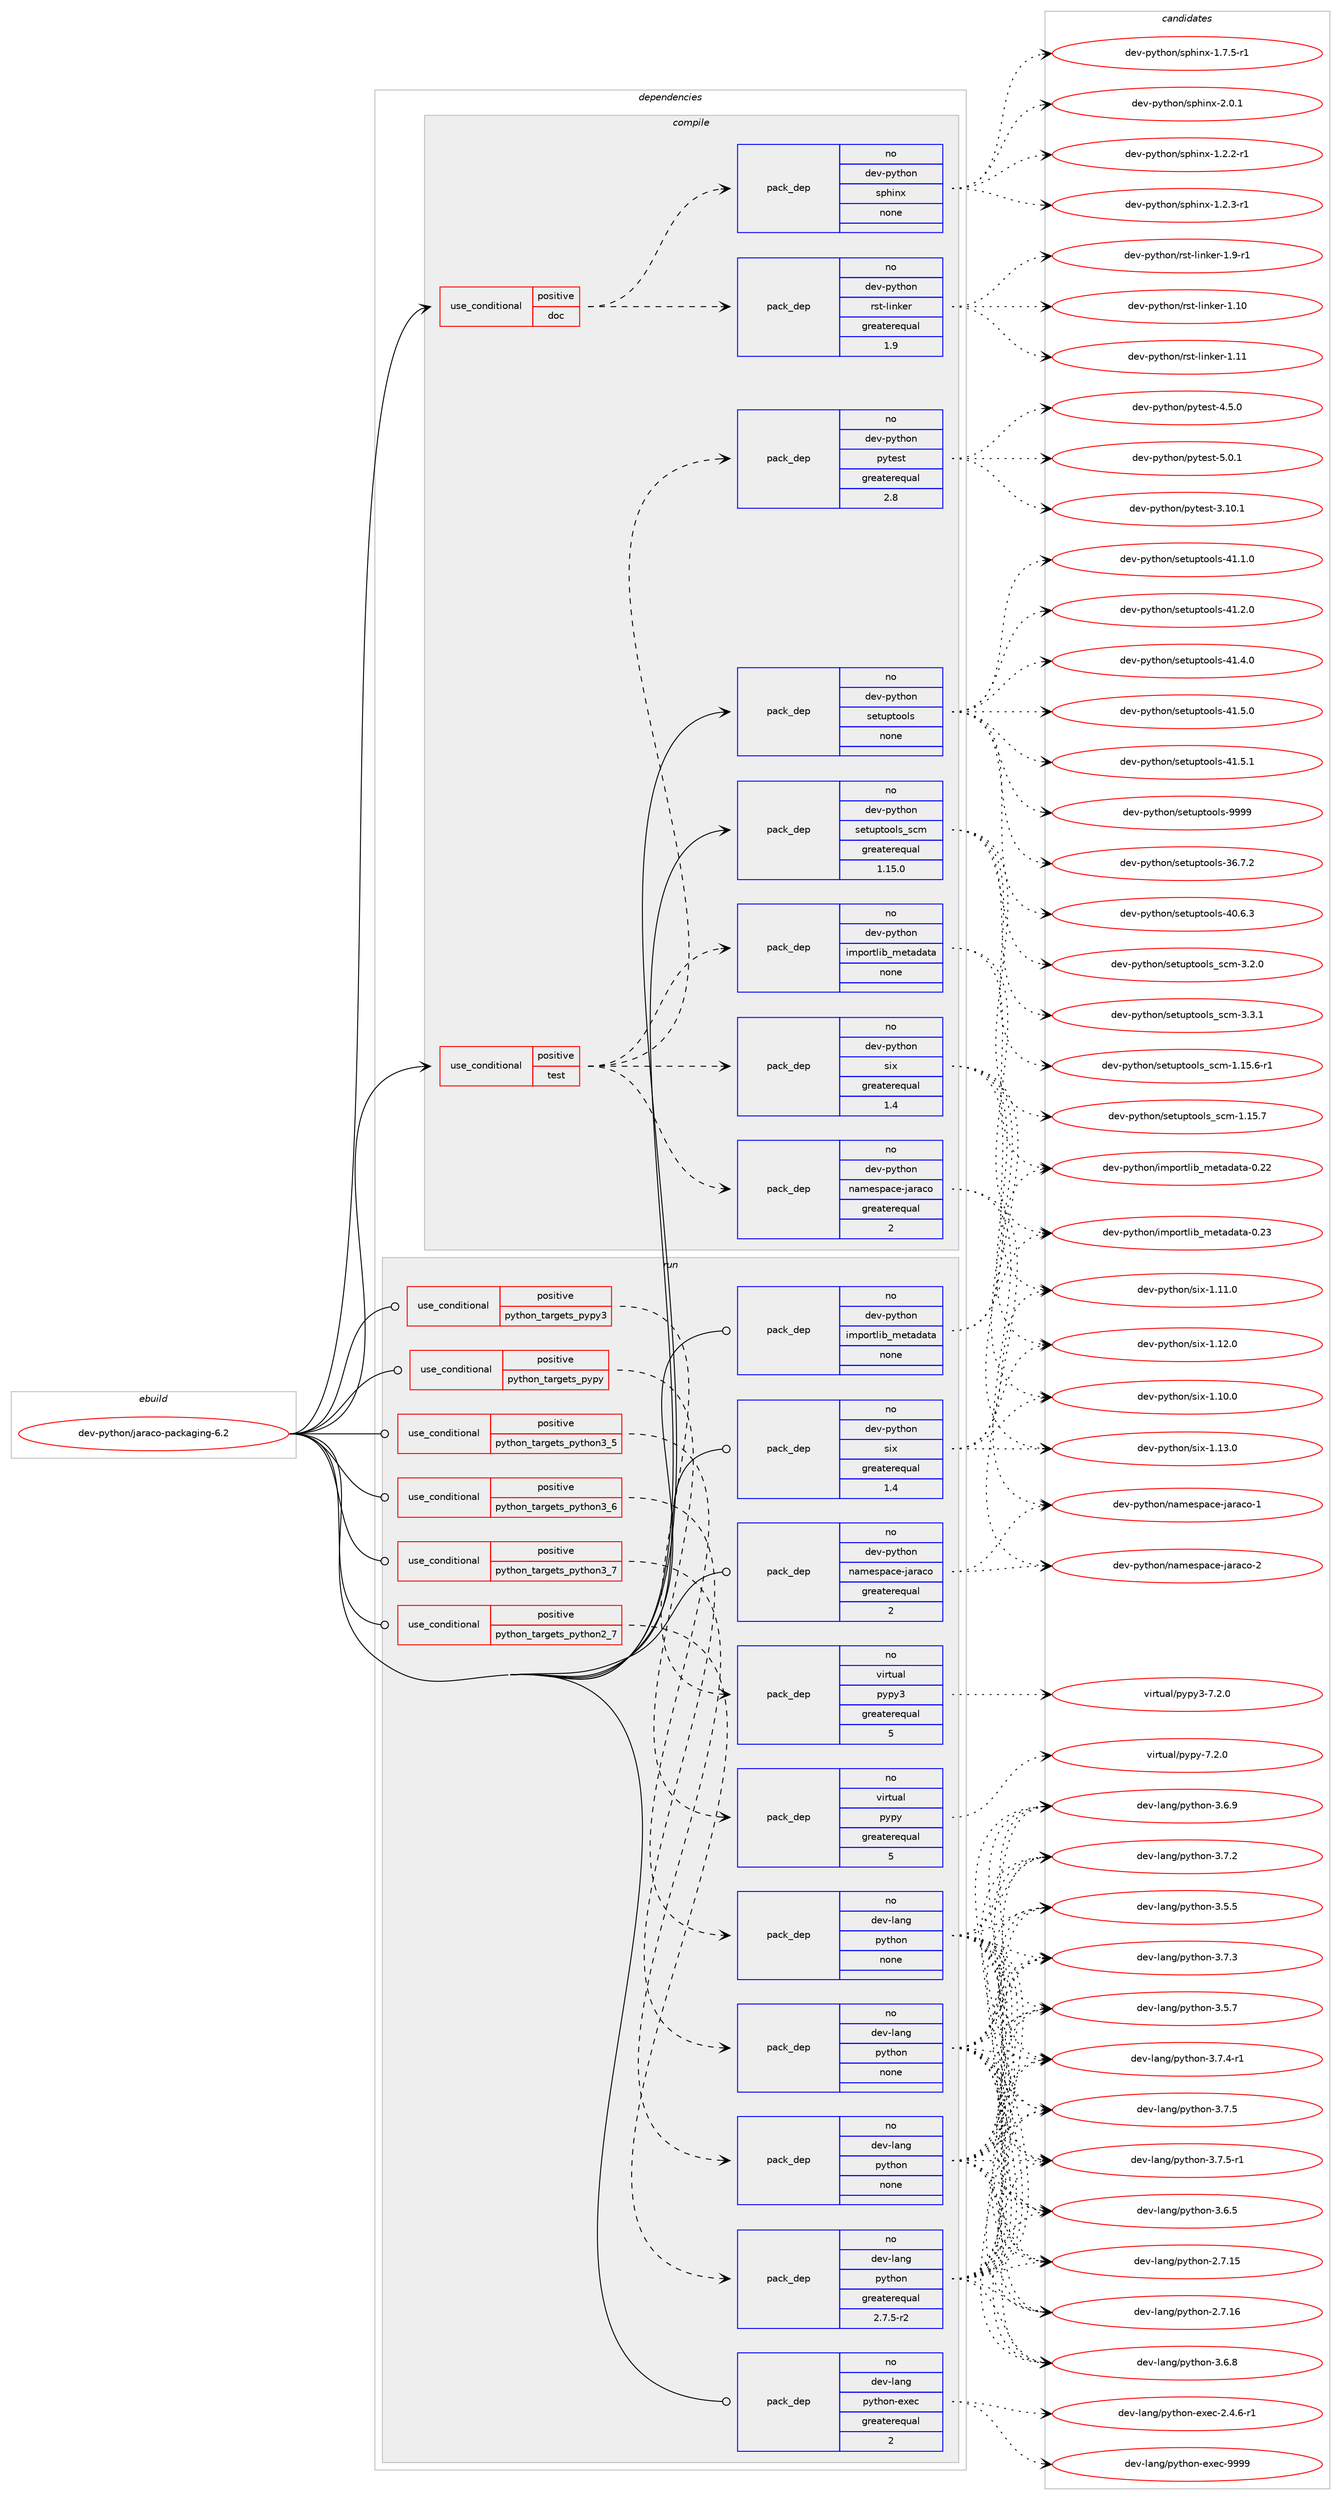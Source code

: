 digraph prolog {

# *************
# Graph options
# *************

newrank=true;
concentrate=true;
compound=true;
graph [rankdir=LR,fontname=Helvetica,fontsize=10,ranksep=1.5];#, ranksep=2.5, nodesep=0.2];
edge  [arrowhead=vee];
node  [fontname=Helvetica,fontsize=10];

# **********
# The ebuild
# **********

subgraph cluster_leftcol {
color=gray;
rank=same;
label=<<i>ebuild</i>>;
id [label="dev-python/jaraco-packaging-6.2", color=red, width=4, href="../dev-python/jaraco-packaging-6.2.svg"];
}

# ****************
# The dependencies
# ****************

subgraph cluster_midcol {
color=gray;
label=<<i>dependencies</i>>;
subgraph cluster_compile {
fillcolor="#eeeeee";
style=filled;
label=<<i>compile</i>>;
subgraph cond141277 {
dependency610777 [label=<<TABLE BORDER="0" CELLBORDER="1" CELLSPACING="0" CELLPADDING="4"><TR><TD ROWSPAN="3" CELLPADDING="10">use_conditional</TD></TR><TR><TD>positive</TD></TR><TR><TD>doc</TD></TR></TABLE>>, shape=none, color=red];
subgraph pack457701 {
dependency610778 [label=<<TABLE BORDER="0" CELLBORDER="1" CELLSPACING="0" CELLPADDING="4" WIDTH="220"><TR><TD ROWSPAN="6" CELLPADDING="30">pack_dep</TD></TR><TR><TD WIDTH="110">no</TD></TR><TR><TD>dev-python</TD></TR><TR><TD>rst-linker</TD></TR><TR><TD>greaterequal</TD></TR><TR><TD>1.9</TD></TR></TABLE>>, shape=none, color=blue];
}
dependency610777:e -> dependency610778:w [weight=20,style="dashed",arrowhead="vee"];
subgraph pack457702 {
dependency610779 [label=<<TABLE BORDER="0" CELLBORDER="1" CELLSPACING="0" CELLPADDING="4" WIDTH="220"><TR><TD ROWSPAN="6" CELLPADDING="30">pack_dep</TD></TR><TR><TD WIDTH="110">no</TD></TR><TR><TD>dev-python</TD></TR><TR><TD>sphinx</TD></TR><TR><TD>none</TD></TR><TR><TD></TD></TR></TABLE>>, shape=none, color=blue];
}
dependency610777:e -> dependency610779:w [weight=20,style="dashed",arrowhead="vee"];
}
id:e -> dependency610777:w [weight=20,style="solid",arrowhead="vee"];
subgraph cond141278 {
dependency610780 [label=<<TABLE BORDER="0" CELLBORDER="1" CELLSPACING="0" CELLPADDING="4"><TR><TD ROWSPAN="3" CELLPADDING="10">use_conditional</TD></TR><TR><TD>positive</TD></TR><TR><TD>test</TD></TR></TABLE>>, shape=none, color=red];
subgraph pack457703 {
dependency610781 [label=<<TABLE BORDER="0" CELLBORDER="1" CELLSPACING="0" CELLPADDING="4" WIDTH="220"><TR><TD ROWSPAN="6" CELLPADDING="30">pack_dep</TD></TR><TR><TD WIDTH="110">no</TD></TR><TR><TD>dev-python</TD></TR><TR><TD>importlib_metadata</TD></TR><TR><TD>none</TD></TR><TR><TD></TD></TR></TABLE>>, shape=none, color=blue];
}
dependency610780:e -> dependency610781:w [weight=20,style="dashed",arrowhead="vee"];
subgraph pack457704 {
dependency610782 [label=<<TABLE BORDER="0" CELLBORDER="1" CELLSPACING="0" CELLPADDING="4" WIDTH="220"><TR><TD ROWSPAN="6" CELLPADDING="30">pack_dep</TD></TR><TR><TD WIDTH="110">no</TD></TR><TR><TD>dev-python</TD></TR><TR><TD>namespace-jaraco</TD></TR><TR><TD>greaterequal</TD></TR><TR><TD>2</TD></TR></TABLE>>, shape=none, color=blue];
}
dependency610780:e -> dependency610782:w [weight=20,style="dashed",arrowhead="vee"];
subgraph pack457705 {
dependency610783 [label=<<TABLE BORDER="0" CELLBORDER="1" CELLSPACING="0" CELLPADDING="4" WIDTH="220"><TR><TD ROWSPAN="6" CELLPADDING="30">pack_dep</TD></TR><TR><TD WIDTH="110">no</TD></TR><TR><TD>dev-python</TD></TR><TR><TD>six</TD></TR><TR><TD>greaterequal</TD></TR><TR><TD>1.4</TD></TR></TABLE>>, shape=none, color=blue];
}
dependency610780:e -> dependency610783:w [weight=20,style="dashed",arrowhead="vee"];
subgraph pack457706 {
dependency610784 [label=<<TABLE BORDER="0" CELLBORDER="1" CELLSPACING="0" CELLPADDING="4" WIDTH="220"><TR><TD ROWSPAN="6" CELLPADDING="30">pack_dep</TD></TR><TR><TD WIDTH="110">no</TD></TR><TR><TD>dev-python</TD></TR><TR><TD>pytest</TD></TR><TR><TD>greaterequal</TD></TR><TR><TD>2.8</TD></TR></TABLE>>, shape=none, color=blue];
}
dependency610780:e -> dependency610784:w [weight=20,style="dashed",arrowhead="vee"];
}
id:e -> dependency610780:w [weight=20,style="solid",arrowhead="vee"];
subgraph pack457707 {
dependency610785 [label=<<TABLE BORDER="0" CELLBORDER="1" CELLSPACING="0" CELLPADDING="4" WIDTH="220"><TR><TD ROWSPAN="6" CELLPADDING="30">pack_dep</TD></TR><TR><TD WIDTH="110">no</TD></TR><TR><TD>dev-python</TD></TR><TR><TD>setuptools</TD></TR><TR><TD>none</TD></TR><TR><TD></TD></TR></TABLE>>, shape=none, color=blue];
}
id:e -> dependency610785:w [weight=20,style="solid",arrowhead="vee"];
subgraph pack457708 {
dependency610786 [label=<<TABLE BORDER="0" CELLBORDER="1" CELLSPACING="0" CELLPADDING="4" WIDTH="220"><TR><TD ROWSPAN="6" CELLPADDING="30">pack_dep</TD></TR><TR><TD WIDTH="110">no</TD></TR><TR><TD>dev-python</TD></TR><TR><TD>setuptools_scm</TD></TR><TR><TD>greaterequal</TD></TR><TR><TD>1.15.0</TD></TR></TABLE>>, shape=none, color=blue];
}
id:e -> dependency610786:w [weight=20,style="solid",arrowhead="vee"];
}
subgraph cluster_compileandrun {
fillcolor="#eeeeee";
style=filled;
label=<<i>compile and run</i>>;
}
subgraph cluster_run {
fillcolor="#eeeeee";
style=filled;
label=<<i>run</i>>;
subgraph cond141279 {
dependency610787 [label=<<TABLE BORDER="0" CELLBORDER="1" CELLSPACING="0" CELLPADDING="4"><TR><TD ROWSPAN="3" CELLPADDING="10">use_conditional</TD></TR><TR><TD>positive</TD></TR><TR><TD>python_targets_pypy</TD></TR></TABLE>>, shape=none, color=red];
subgraph pack457709 {
dependency610788 [label=<<TABLE BORDER="0" CELLBORDER="1" CELLSPACING="0" CELLPADDING="4" WIDTH="220"><TR><TD ROWSPAN="6" CELLPADDING="30">pack_dep</TD></TR><TR><TD WIDTH="110">no</TD></TR><TR><TD>virtual</TD></TR><TR><TD>pypy</TD></TR><TR><TD>greaterequal</TD></TR><TR><TD>5</TD></TR></TABLE>>, shape=none, color=blue];
}
dependency610787:e -> dependency610788:w [weight=20,style="dashed",arrowhead="vee"];
}
id:e -> dependency610787:w [weight=20,style="solid",arrowhead="odot"];
subgraph cond141280 {
dependency610789 [label=<<TABLE BORDER="0" CELLBORDER="1" CELLSPACING="0" CELLPADDING="4"><TR><TD ROWSPAN="3" CELLPADDING="10">use_conditional</TD></TR><TR><TD>positive</TD></TR><TR><TD>python_targets_pypy3</TD></TR></TABLE>>, shape=none, color=red];
subgraph pack457710 {
dependency610790 [label=<<TABLE BORDER="0" CELLBORDER="1" CELLSPACING="0" CELLPADDING="4" WIDTH="220"><TR><TD ROWSPAN="6" CELLPADDING="30">pack_dep</TD></TR><TR><TD WIDTH="110">no</TD></TR><TR><TD>virtual</TD></TR><TR><TD>pypy3</TD></TR><TR><TD>greaterequal</TD></TR><TR><TD>5</TD></TR></TABLE>>, shape=none, color=blue];
}
dependency610789:e -> dependency610790:w [weight=20,style="dashed",arrowhead="vee"];
}
id:e -> dependency610789:w [weight=20,style="solid",arrowhead="odot"];
subgraph cond141281 {
dependency610791 [label=<<TABLE BORDER="0" CELLBORDER="1" CELLSPACING="0" CELLPADDING="4"><TR><TD ROWSPAN="3" CELLPADDING="10">use_conditional</TD></TR><TR><TD>positive</TD></TR><TR><TD>python_targets_python2_7</TD></TR></TABLE>>, shape=none, color=red];
subgraph pack457711 {
dependency610792 [label=<<TABLE BORDER="0" CELLBORDER="1" CELLSPACING="0" CELLPADDING="4" WIDTH="220"><TR><TD ROWSPAN="6" CELLPADDING="30">pack_dep</TD></TR><TR><TD WIDTH="110">no</TD></TR><TR><TD>dev-lang</TD></TR><TR><TD>python</TD></TR><TR><TD>greaterequal</TD></TR><TR><TD>2.7.5-r2</TD></TR></TABLE>>, shape=none, color=blue];
}
dependency610791:e -> dependency610792:w [weight=20,style="dashed",arrowhead="vee"];
}
id:e -> dependency610791:w [weight=20,style="solid",arrowhead="odot"];
subgraph cond141282 {
dependency610793 [label=<<TABLE BORDER="0" CELLBORDER="1" CELLSPACING="0" CELLPADDING="4"><TR><TD ROWSPAN="3" CELLPADDING="10">use_conditional</TD></TR><TR><TD>positive</TD></TR><TR><TD>python_targets_python3_5</TD></TR></TABLE>>, shape=none, color=red];
subgraph pack457712 {
dependency610794 [label=<<TABLE BORDER="0" CELLBORDER="1" CELLSPACING="0" CELLPADDING="4" WIDTH="220"><TR><TD ROWSPAN="6" CELLPADDING="30">pack_dep</TD></TR><TR><TD WIDTH="110">no</TD></TR><TR><TD>dev-lang</TD></TR><TR><TD>python</TD></TR><TR><TD>none</TD></TR><TR><TD></TD></TR></TABLE>>, shape=none, color=blue];
}
dependency610793:e -> dependency610794:w [weight=20,style="dashed",arrowhead="vee"];
}
id:e -> dependency610793:w [weight=20,style="solid",arrowhead="odot"];
subgraph cond141283 {
dependency610795 [label=<<TABLE BORDER="0" CELLBORDER="1" CELLSPACING="0" CELLPADDING="4"><TR><TD ROWSPAN="3" CELLPADDING="10">use_conditional</TD></TR><TR><TD>positive</TD></TR><TR><TD>python_targets_python3_6</TD></TR></TABLE>>, shape=none, color=red];
subgraph pack457713 {
dependency610796 [label=<<TABLE BORDER="0" CELLBORDER="1" CELLSPACING="0" CELLPADDING="4" WIDTH="220"><TR><TD ROWSPAN="6" CELLPADDING="30">pack_dep</TD></TR><TR><TD WIDTH="110">no</TD></TR><TR><TD>dev-lang</TD></TR><TR><TD>python</TD></TR><TR><TD>none</TD></TR><TR><TD></TD></TR></TABLE>>, shape=none, color=blue];
}
dependency610795:e -> dependency610796:w [weight=20,style="dashed",arrowhead="vee"];
}
id:e -> dependency610795:w [weight=20,style="solid",arrowhead="odot"];
subgraph cond141284 {
dependency610797 [label=<<TABLE BORDER="0" CELLBORDER="1" CELLSPACING="0" CELLPADDING="4"><TR><TD ROWSPAN="3" CELLPADDING="10">use_conditional</TD></TR><TR><TD>positive</TD></TR><TR><TD>python_targets_python3_7</TD></TR></TABLE>>, shape=none, color=red];
subgraph pack457714 {
dependency610798 [label=<<TABLE BORDER="0" CELLBORDER="1" CELLSPACING="0" CELLPADDING="4" WIDTH="220"><TR><TD ROWSPAN="6" CELLPADDING="30">pack_dep</TD></TR><TR><TD WIDTH="110">no</TD></TR><TR><TD>dev-lang</TD></TR><TR><TD>python</TD></TR><TR><TD>none</TD></TR><TR><TD></TD></TR></TABLE>>, shape=none, color=blue];
}
dependency610797:e -> dependency610798:w [weight=20,style="dashed",arrowhead="vee"];
}
id:e -> dependency610797:w [weight=20,style="solid",arrowhead="odot"];
subgraph pack457715 {
dependency610799 [label=<<TABLE BORDER="0" CELLBORDER="1" CELLSPACING="0" CELLPADDING="4" WIDTH="220"><TR><TD ROWSPAN="6" CELLPADDING="30">pack_dep</TD></TR><TR><TD WIDTH="110">no</TD></TR><TR><TD>dev-lang</TD></TR><TR><TD>python-exec</TD></TR><TR><TD>greaterequal</TD></TR><TR><TD>2</TD></TR></TABLE>>, shape=none, color=blue];
}
id:e -> dependency610799:w [weight=20,style="solid",arrowhead="odot"];
subgraph pack457716 {
dependency610800 [label=<<TABLE BORDER="0" CELLBORDER="1" CELLSPACING="0" CELLPADDING="4" WIDTH="220"><TR><TD ROWSPAN="6" CELLPADDING="30">pack_dep</TD></TR><TR><TD WIDTH="110">no</TD></TR><TR><TD>dev-python</TD></TR><TR><TD>importlib_metadata</TD></TR><TR><TD>none</TD></TR><TR><TD></TD></TR></TABLE>>, shape=none, color=blue];
}
id:e -> dependency610800:w [weight=20,style="solid",arrowhead="odot"];
subgraph pack457717 {
dependency610801 [label=<<TABLE BORDER="0" CELLBORDER="1" CELLSPACING="0" CELLPADDING="4" WIDTH="220"><TR><TD ROWSPAN="6" CELLPADDING="30">pack_dep</TD></TR><TR><TD WIDTH="110">no</TD></TR><TR><TD>dev-python</TD></TR><TR><TD>namespace-jaraco</TD></TR><TR><TD>greaterequal</TD></TR><TR><TD>2</TD></TR></TABLE>>, shape=none, color=blue];
}
id:e -> dependency610801:w [weight=20,style="solid",arrowhead="odot"];
subgraph pack457718 {
dependency610802 [label=<<TABLE BORDER="0" CELLBORDER="1" CELLSPACING="0" CELLPADDING="4" WIDTH="220"><TR><TD ROWSPAN="6" CELLPADDING="30">pack_dep</TD></TR><TR><TD WIDTH="110">no</TD></TR><TR><TD>dev-python</TD></TR><TR><TD>six</TD></TR><TR><TD>greaterequal</TD></TR><TR><TD>1.4</TD></TR></TABLE>>, shape=none, color=blue];
}
id:e -> dependency610802:w [weight=20,style="solid",arrowhead="odot"];
}
}

# **************
# The candidates
# **************

subgraph cluster_choices {
rank=same;
color=gray;
label=<<i>candidates</i>>;

subgraph choice457701 {
color=black;
nodesep=1;
choice1001011184511212111610411111047114115116451081051101071011144549464948 [label="dev-python/rst-linker-1.10", color=red, width=4,href="../dev-python/rst-linker-1.10.svg"];
choice1001011184511212111610411111047114115116451081051101071011144549464949 [label="dev-python/rst-linker-1.11", color=red, width=4,href="../dev-python/rst-linker-1.11.svg"];
choice100101118451121211161041111104711411511645108105110107101114454946574511449 [label="dev-python/rst-linker-1.9-r1", color=red, width=4,href="../dev-python/rst-linker-1.9-r1.svg"];
dependency610778:e -> choice1001011184511212111610411111047114115116451081051101071011144549464948:w [style=dotted,weight="100"];
dependency610778:e -> choice1001011184511212111610411111047114115116451081051101071011144549464949:w [style=dotted,weight="100"];
dependency610778:e -> choice100101118451121211161041111104711411511645108105110107101114454946574511449:w [style=dotted,weight="100"];
}
subgraph choice457702 {
color=black;
nodesep=1;
choice10010111845112121116104111110471151121041051101204549465046504511449 [label="dev-python/sphinx-1.2.2-r1", color=red, width=4,href="../dev-python/sphinx-1.2.2-r1.svg"];
choice10010111845112121116104111110471151121041051101204549465046514511449 [label="dev-python/sphinx-1.2.3-r1", color=red, width=4,href="../dev-python/sphinx-1.2.3-r1.svg"];
choice10010111845112121116104111110471151121041051101204549465546534511449 [label="dev-python/sphinx-1.7.5-r1", color=red, width=4,href="../dev-python/sphinx-1.7.5-r1.svg"];
choice1001011184511212111610411111047115112104105110120455046484649 [label="dev-python/sphinx-2.0.1", color=red, width=4,href="../dev-python/sphinx-2.0.1.svg"];
dependency610779:e -> choice10010111845112121116104111110471151121041051101204549465046504511449:w [style=dotted,weight="100"];
dependency610779:e -> choice10010111845112121116104111110471151121041051101204549465046514511449:w [style=dotted,weight="100"];
dependency610779:e -> choice10010111845112121116104111110471151121041051101204549465546534511449:w [style=dotted,weight="100"];
dependency610779:e -> choice1001011184511212111610411111047115112104105110120455046484649:w [style=dotted,weight="100"];
}
subgraph choice457703 {
color=black;
nodesep=1;
choice100101118451121211161041111104710510911211111411610810598951091011169710097116974548465050 [label="dev-python/importlib_metadata-0.22", color=red, width=4,href="../dev-python/importlib_metadata-0.22.svg"];
choice100101118451121211161041111104710510911211111411610810598951091011169710097116974548465051 [label="dev-python/importlib_metadata-0.23", color=red, width=4,href="../dev-python/importlib_metadata-0.23.svg"];
dependency610781:e -> choice100101118451121211161041111104710510911211111411610810598951091011169710097116974548465050:w [style=dotted,weight="100"];
dependency610781:e -> choice100101118451121211161041111104710510911211111411610810598951091011169710097116974548465051:w [style=dotted,weight="100"];
}
subgraph choice457704 {
color=black;
nodesep=1;
choice1001011184511212111610411111047110971091011151129799101451069711497991114549 [label="dev-python/namespace-jaraco-1", color=red, width=4,href="../dev-python/namespace-jaraco-1.svg"];
choice1001011184511212111610411111047110971091011151129799101451069711497991114550 [label="dev-python/namespace-jaraco-2", color=red, width=4,href="../dev-python/namespace-jaraco-2.svg"];
dependency610782:e -> choice1001011184511212111610411111047110971091011151129799101451069711497991114549:w [style=dotted,weight="100"];
dependency610782:e -> choice1001011184511212111610411111047110971091011151129799101451069711497991114550:w [style=dotted,weight="100"];
}
subgraph choice457705 {
color=black;
nodesep=1;
choice100101118451121211161041111104711510512045494649484648 [label="dev-python/six-1.10.0", color=red, width=4,href="../dev-python/six-1.10.0.svg"];
choice100101118451121211161041111104711510512045494649494648 [label="dev-python/six-1.11.0", color=red, width=4,href="../dev-python/six-1.11.0.svg"];
choice100101118451121211161041111104711510512045494649504648 [label="dev-python/six-1.12.0", color=red, width=4,href="../dev-python/six-1.12.0.svg"];
choice100101118451121211161041111104711510512045494649514648 [label="dev-python/six-1.13.0", color=red, width=4,href="../dev-python/six-1.13.0.svg"];
dependency610783:e -> choice100101118451121211161041111104711510512045494649484648:w [style=dotted,weight="100"];
dependency610783:e -> choice100101118451121211161041111104711510512045494649494648:w [style=dotted,weight="100"];
dependency610783:e -> choice100101118451121211161041111104711510512045494649504648:w [style=dotted,weight="100"];
dependency610783:e -> choice100101118451121211161041111104711510512045494649514648:w [style=dotted,weight="100"];
}
subgraph choice457706 {
color=black;
nodesep=1;
choice100101118451121211161041111104711212111610111511645514649484649 [label="dev-python/pytest-3.10.1", color=red, width=4,href="../dev-python/pytest-3.10.1.svg"];
choice1001011184511212111610411111047112121116101115116455246534648 [label="dev-python/pytest-4.5.0", color=red, width=4,href="../dev-python/pytest-4.5.0.svg"];
choice1001011184511212111610411111047112121116101115116455346484649 [label="dev-python/pytest-5.0.1", color=red, width=4,href="../dev-python/pytest-5.0.1.svg"];
dependency610784:e -> choice100101118451121211161041111104711212111610111511645514649484649:w [style=dotted,weight="100"];
dependency610784:e -> choice1001011184511212111610411111047112121116101115116455246534648:w [style=dotted,weight="100"];
dependency610784:e -> choice1001011184511212111610411111047112121116101115116455346484649:w [style=dotted,weight="100"];
}
subgraph choice457707 {
color=black;
nodesep=1;
choice100101118451121211161041111104711510111611711211611111110811545515446554650 [label="dev-python/setuptools-36.7.2", color=red, width=4,href="../dev-python/setuptools-36.7.2.svg"];
choice100101118451121211161041111104711510111611711211611111110811545524846544651 [label="dev-python/setuptools-40.6.3", color=red, width=4,href="../dev-python/setuptools-40.6.3.svg"];
choice100101118451121211161041111104711510111611711211611111110811545524946494648 [label="dev-python/setuptools-41.1.0", color=red, width=4,href="../dev-python/setuptools-41.1.0.svg"];
choice100101118451121211161041111104711510111611711211611111110811545524946504648 [label="dev-python/setuptools-41.2.0", color=red, width=4,href="../dev-python/setuptools-41.2.0.svg"];
choice100101118451121211161041111104711510111611711211611111110811545524946524648 [label="dev-python/setuptools-41.4.0", color=red, width=4,href="../dev-python/setuptools-41.4.0.svg"];
choice100101118451121211161041111104711510111611711211611111110811545524946534648 [label="dev-python/setuptools-41.5.0", color=red, width=4,href="../dev-python/setuptools-41.5.0.svg"];
choice100101118451121211161041111104711510111611711211611111110811545524946534649 [label="dev-python/setuptools-41.5.1", color=red, width=4,href="../dev-python/setuptools-41.5.1.svg"];
choice10010111845112121116104111110471151011161171121161111111081154557575757 [label="dev-python/setuptools-9999", color=red, width=4,href="../dev-python/setuptools-9999.svg"];
dependency610785:e -> choice100101118451121211161041111104711510111611711211611111110811545515446554650:w [style=dotted,weight="100"];
dependency610785:e -> choice100101118451121211161041111104711510111611711211611111110811545524846544651:w [style=dotted,weight="100"];
dependency610785:e -> choice100101118451121211161041111104711510111611711211611111110811545524946494648:w [style=dotted,weight="100"];
dependency610785:e -> choice100101118451121211161041111104711510111611711211611111110811545524946504648:w [style=dotted,weight="100"];
dependency610785:e -> choice100101118451121211161041111104711510111611711211611111110811545524946524648:w [style=dotted,weight="100"];
dependency610785:e -> choice100101118451121211161041111104711510111611711211611111110811545524946534648:w [style=dotted,weight="100"];
dependency610785:e -> choice100101118451121211161041111104711510111611711211611111110811545524946534649:w [style=dotted,weight="100"];
dependency610785:e -> choice10010111845112121116104111110471151011161171121161111111081154557575757:w [style=dotted,weight="100"];
}
subgraph choice457708 {
color=black;
nodesep=1;
choice10010111845112121116104111110471151011161171121161111111081159511599109454946495346544511449 [label="dev-python/setuptools_scm-1.15.6-r1", color=red, width=4,href="../dev-python/setuptools_scm-1.15.6-r1.svg"];
choice1001011184511212111610411111047115101116117112116111111108115951159910945494649534655 [label="dev-python/setuptools_scm-1.15.7", color=red, width=4,href="../dev-python/setuptools_scm-1.15.7.svg"];
choice10010111845112121116104111110471151011161171121161111111081159511599109455146504648 [label="dev-python/setuptools_scm-3.2.0", color=red, width=4,href="../dev-python/setuptools_scm-3.2.0.svg"];
choice10010111845112121116104111110471151011161171121161111111081159511599109455146514649 [label="dev-python/setuptools_scm-3.3.1", color=red, width=4,href="../dev-python/setuptools_scm-3.3.1.svg"];
dependency610786:e -> choice10010111845112121116104111110471151011161171121161111111081159511599109454946495346544511449:w [style=dotted,weight="100"];
dependency610786:e -> choice1001011184511212111610411111047115101116117112116111111108115951159910945494649534655:w [style=dotted,weight="100"];
dependency610786:e -> choice10010111845112121116104111110471151011161171121161111111081159511599109455146504648:w [style=dotted,weight="100"];
dependency610786:e -> choice10010111845112121116104111110471151011161171121161111111081159511599109455146514649:w [style=dotted,weight="100"];
}
subgraph choice457709 {
color=black;
nodesep=1;
choice1181051141161179710847112121112121455546504648 [label="virtual/pypy-7.2.0", color=red, width=4,href="../virtual/pypy-7.2.0.svg"];
dependency610788:e -> choice1181051141161179710847112121112121455546504648:w [style=dotted,weight="100"];
}
subgraph choice457710 {
color=black;
nodesep=1;
choice118105114116117971084711212111212151455546504648 [label="virtual/pypy3-7.2.0", color=red, width=4,href="../virtual/pypy3-7.2.0.svg"];
dependency610790:e -> choice118105114116117971084711212111212151455546504648:w [style=dotted,weight="100"];
}
subgraph choice457711 {
color=black;
nodesep=1;
choice10010111845108971101034711212111610411111045504655464953 [label="dev-lang/python-2.7.15", color=red, width=4,href="../dev-lang/python-2.7.15.svg"];
choice10010111845108971101034711212111610411111045504655464954 [label="dev-lang/python-2.7.16", color=red, width=4,href="../dev-lang/python-2.7.16.svg"];
choice100101118451089711010347112121116104111110455146534653 [label="dev-lang/python-3.5.5", color=red, width=4,href="../dev-lang/python-3.5.5.svg"];
choice100101118451089711010347112121116104111110455146534655 [label="dev-lang/python-3.5.7", color=red, width=4,href="../dev-lang/python-3.5.7.svg"];
choice100101118451089711010347112121116104111110455146544653 [label="dev-lang/python-3.6.5", color=red, width=4,href="../dev-lang/python-3.6.5.svg"];
choice100101118451089711010347112121116104111110455146544656 [label="dev-lang/python-3.6.8", color=red, width=4,href="../dev-lang/python-3.6.8.svg"];
choice100101118451089711010347112121116104111110455146544657 [label="dev-lang/python-3.6.9", color=red, width=4,href="../dev-lang/python-3.6.9.svg"];
choice100101118451089711010347112121116104111110455146554650 [label="dev-lang/python-3.7.2", color=red, width=4,href="../dev-lang/python-3.7.2.svg"];
choice100101118451089711010347112121116104111110455146554651 [label="dev-lang/python-3.7.3", color=red, width=4,href="../dev-lang/python-3.7.3.svg"];
choice1001011184510897110103471121211161041111104551465546524511449 [label="dev-lang/python-3.7.4-r1", color=red, width=4,href="../dev-lang/python-3.7.4-r1.svg"];
choice100101118451089711010347112121116104111110455146554653 [label="dev-lang/python-3.7.5", color=red, width=4,href="../dev-lang/python-3.7.5.svg"];
choice1001011184510897110103471121211161041111104551465546534511449 [label="dev-lang/python-3.7.5-r1", color=red, width=4,href="../dev-lang/python-3.7.5-r1.svg"];
dependency610792:e -> choice10010111845108971101034711212111610411111045504655464953:w [style=dotted,weight="100"];
dependency610792:e -> choice10010111845108971101034711212111610411111045504655464954:w [style=dotted,weight="100"];
dependency610792:e -> choice100101118451089711010347112121116104111110455146534653:w [style=dotted,weight="100"];
dependency610792:e -> choice100101118451089711010347112121116104111110455146534655:w [style=dotted,weight="100"];
dependency610792:e -> choice100101118451089711010347112121116104111110455146544653:w [style=dotted,weight="100"];
dependency610792:e -> choice100101118451089711010347112121116104111110455146544656:w [style=dotted,weight="100"];
dependency610792:e -> choice100101118451089711010347112121116104111110455146544657:w [style=dotted,weight="100"];
dependency610792:e -> choice100101118451089711010347112121116104111110455146554650:w [style=dotted,weight="100"];
dependency610792:e -> choice100101118451089711010347112121116104111110455146554651:w [style=dotted,weight="100"];
dependency610792:e -> choice1001011184510897110103471121211161041111104551465546524511449:w [style=dotted,weight="100"];
dependency610792:e -> choice100101118451089711010347112121116104111110455146554653:w [style=dotted,weight="100"];
dependency610792:e -> choice1001011184510897110103471121211161041111104551465546534511449:w [style=dotted,weight="100"];
}
subgraph choice457712 {
color=black;
nodesep=1;
choice10010111845108971101034711212111610411111045504655464953 [label="dev-lang/python-2.7.15", color=red, width=4,href="../dev-lang/python-2.7.15.svg"];
choice10010111845108971101034711212111610411111045504655464954 [label="dev-lang/python-2.7.16", color=red, width=4,href="../dev-lang/python-2.7.16.svg"];
choice100101118451089711010347112121116104111110455146534653 [label="dev-lang/python-3.5.5", color=red, width=4,href="../dev-lang/python-3.5.5.svg"];
choice100101118451089711010347112121116104111110455146534655 [label="dev-lang/python-3.5.7", color=red, width=4,href="../dev-lang/python-3.5.7.svg"];
choice100101118451089711010347112121116104111110455146544653 [label="dev-lang/python-3.6.5", color=red, width=4,href="../dev-lang/python-3.6.5.svg"];
choice100101118451089711010347112121116104111110455146544656 [label="dev-lang/python-3.6.8", color=red, width=4,href="../dev-lang/python-3.6.8.svg"];
choice100101118451089711010347112121116104111110455146544657 [label="dev-lang/python-3.6.9", color=red, width=4,href="../dev-lang/python-3.6.9.svg"];
choice100101118451089711010347112121116104111110455146554650 [label="dev-lang/python-3.7.2", color=red, width=4,href="../dev-lang/python-3.7.2.svg"];
choice100101118451089711010347112121116104111110455146554651 [label="dev-lang/python-3.7.3", color=red, width=4,href="../dev-lang/python-3.7.3.svg"];
choice1001011184510897110103471121211161041111104551465546524511449 [label="dev-lang/python-3.7.4-r1", color=red, width=4,href="../dev-lang/python-3.7.4-r1.svg"];
choice100101118451089711010347112121116104111110455146554653 [label="dev-lang/python-3.7.5", color=red, width=4,href="../dev-lang/python-3.7.5.svg"];
choice1001011184510897110103471121211161041111104551465546534511449 [label="dev-lang/python-3.7.5-r1", color=red, width=4,href="../dev-lang/python-3.7.5-r1.svg"];
dependency610794:e -> choice10010111845108971101034711212111610411111045504655464953:w [style=dotted,weight="100"];
dependency610794:e -> choice10010111845108971101034711212111610411111045504655464954:w [style=dotted,weight="100"];
dependency610794:e -> choice100101118451089711010347112121116104111110455146534653:w [style=dotted,weight="100"];
dependency610794:e -> choice100101118451089711010347112121116104111110455146534655:w [style=dotted,weight="100"];
dependency610794:e -> choice100101118451089711010347112121116104111110455146544653:w [style=dotted,weight="100"];
dependency610794:e -> choice100101118451089711010347112121116104111110455146544656:w [style=dotted,weight="100"];
dependency610794:e -> choice100101118451089711010347112121116104111110455146544657:w [style=dotted,weight="100"];
dependency610794:e -> choice100101118451089711010347112121116104111110455146554650:w [style=dotted,weight="100"];
dependency610794:e -> choice100101118451089711010347112121116104111110455146554651:w [style=dotted,weight="100"];
dependency610794:e -> choice1001011184510897110103471121211161041111104551465546524511449:w [style=dotted,weight="100"];
dependency610794:e -> choice100101118451089711010347112121116104111110455146554653:w [style=dotted,weight="100"];
dependency610794:e -> choice1001011184510897110103471121211161041111104551465546534511449:w [style=dotted,weight="100"];
}
subgraph choice457713 {
color=black;
nodesep=1;
choice10010111845108971101034711212111610411111045504655464953 [label="dev-lang/python-2.7.15", color=red, width=4,href="../dev-lang/python-2.7.15.svg"];
choice10010111845108971101034711212111610411111045504655464954 [label="dev-lang/python-2.7.16", color=red, width=4,href="../dev-lang/python-2.7.16.svg"];
choice100101118451089711010347112121116104111110455146534653 [label="dev-lang/python-3.5.5", color=red, width=4,href="../dev-lang/python-3.5.5.svg"];
choice100101118451089711010347112121116104111110455146534655 [label="dev-lang/python-3.5.7", color=red, width=4,href="../dev-lang/python-3.5.7.svg"];
choice100101118451089711010347112121116104111110455146544653 [label="dev-lang/python-3.6.5", color=red, width=4,href="../dev-lang/python-3.6.5.svg"];
choice100101118451089711010347112121116104111110455146544656 [label="dev-lang/python-3.6.8", color=red, width=4,href="../dev-lang/python-3.6.8.svg"];
choice100101118451089711010347112121116104111110455146544657 [label="dev-lang/python-3.6.9", color=red, width=4,href="../dev-lang/python-3.6.9.svg"];
choice100101118451089711010347112121116104111110455146554650 [label="dev-lang/python-3.7.2", color=red, width=4,href="../dev-lang/python-3.7.2.svg"];
choice100101118451089711010347112121116104111110455146554651 [label="dev-lang/python-3.7.3", color=red, width=4,href="../dev-lang/python-3.7.3.svg"];
choice1001011184510897110103471121211161041111104551465546524511449 [label="dev-lang/python-3.7.4-r1", color=red, width=4,href="../dev-lang/python-3.7.4-r1.svg"];
choice100101118451089711010347112121116104111110455146554653 [label="dev-lang/python-3.7.5", color=red, width=4,href="../dev-lang/python-3.7.5.svg"];
choice1001011184510897110103471121211161041111104551465546534511449 [label="dev-lang/python-3.7.5-r1", color=red, width=4,href="../dev-lang/python-3.7.5-r1.svg"];
dependency610796:e -> choice10010111845108971101034711212111610411111045504655464953:w [style=dotted,weight="100"];
dependency610796:e -> choice10010111845108971101034711212111610411111045504655464954:w [style=dotted,weight="100"];
dependency610796:e -> choice100101118451089711010347112121116104111110455146534653:w [style=dotted,weight="100"];
dependency610796:e -> choice100101118451089711010347112121116104111110455146534655:w [style=dotted,weight="100"];
dependency610796:e -> choice100101118451089711010347112121116104111110455146544653:w [style=dotted,weight="100"];
dependency610796:e -> choice100101118451089711010347112121116104111110455146544656:w [style=dotted,weight="100"];
dependency610796:e -> choice100101118451089711010347112121116104111110455146544657:w [style=dotted,weight="100"];
dependency610796:e -> choice100101118451089711010347112121116104111110455146554650:w [style=dotted,weight="100"];
dependency610796:e -> choice100101118451089711010347112121116104111110455146554651:w [style=dotted,weight="100"];
dependency610796:e -> choice1001011184510897110103471121211161041111104551465546524511449:w [style=dotted,weight="100"];
dependency610796:e -> choice100101118451089711010347112121116104111110455146554653:w [style=dotted,weight="100"];
dependency610796:e -> choice1001011184510897110103471121211161041111104551465546534511449:w [style=dotted,weight="100"];
}
subgraph choice457714 {
color=black;
nodesep=1;
choice10010111845108971101034711212111610411111045504655464953 [label="dev-lang/python-2.7.15", color=red, width=4,href="../dev-lang/python-2.7.15.svg"];
choice10010111845108971101034711212111610411111045504655464954 [label="dev-lang/python-2.7.16", color=red, width=4,href="../dev-lang/python-2.7.16.svg"];
choice100101118451089711010347112121116104111110455146534653 [label="dev-lang/python-3.5.5", color=red, width=4,href="../dev-lang/python-3.5.5.svg"];
choice100101118451089711010347112121116104111110455146534655 [label="dev-lang/python-3.5.7", color=red, width=4,href="../dev-lang/python-3.5.7.svg"];
choice100101118451089711010347112121116104111110455146544653 [label="dev-lang/python-3.6.5", color=red, width=4,href="../dev-lang/python-3.6.5.svg"];
choice100101118451089711010347112121116104111110455146544656 [label="dev-lang/python-3.6.8", color=red, width=4,href="../dev-lang/python-3.6.8.svg"];
choice100101118451089711010347112121116104111110455146544657 [label="dev-lang/python-3.6.9", color=red, width=4,href="../dev-lang/python-3.6.9.svg"];
choice100101118451089711010347112121116104111110455146554650 [label="dev-lang/python-3.7.2", color=red, width=4,href="../dev-lang/python-3.7.2.svg"];
choice100101118451089711010347112121116104111110455146554651 [label="dev-lang/python-3.7.3", color=red, width=4,href="../dev-lang/python-3.7.3.svg"];
choice1001011184510897110103471121211161041111104551465546524511449 [label="dev-lang/python-3.7.4-r1", color=red, width=4,href="../dev-lang/python-3.7.4-r1.svg"];
choice100101118451089711010347112121116104111110455146554653 [label="dev-lang/python-3.7.5", color=red, width=4,href="../dev-lang/python-3.7.5.svg"];
choice1001011184510897110103471121211161041111104551465546534511449 [label="dev-lang/python-3.7.5-r1", color=red, width=4,href="../dev-lang/python-3.7.5-r1.svg"];
dependency610798:e -> choice10010111845108971101034711212111610411111045504655464953:w [style=dotted,weight="100"];
dependency610798:e -> choice10010111845108971101034711212111610411111045504655464954:w [style=dotted,weight="100"];
dependency610798:e -> choice100101118451089711010347112121116104111110455146534653:w [style=dotted,weight="100"];
dependency610798:e -> choice100101118451089711010347112121116104111110455146534655:w [style=dotted,weight="100"];
dependency610798:e -> choice100101118451089711010347112121116104111110455146544653:w [style=dotted,weight="100"];
dependency610798:e -> choice100101118451089711010347112121116104111110455146544656:w [style=dotted,weight="100"];
dependency610798:e -> choice100101118451089711010347112121116104111110455146544657:w [style=dotted,weight="100"];
dependency610798:e -> choice100101118451089711010347112121116104111110455146554650:w [style=dotted,weight="100"];
dependency610798:e -> choice100101118451089711010347112121116104111110455146554651:w [style=dotted,weight="100"];
dependency610798:e -> choice1001011184510897110103471121211161041111104551465546524511449:w [style=dotted,weight="100"];
dependency610798:e -> choice100101118451089711010347112121116104111110455146554653:w [style=dotted,weight="100"];
dependency610798:e -> choice1001011184510897110103471121211161041111104551465546534511449:w [style=dotted,weight="100"];
}
subgraph choice457715 {
color=black;
nodesep=1;
choice10010111845108971101034711212111610411111045101120101994550465246544511449 [label="dev-lang/python-exec-2.4.6-r1", color=red, width=4,href="../dev-lang/python-exec-2.4.6-r1.svg"];
choice10010111845108971101034711212111610411111045101120101994557575757 [label="dev-lang/python-exec-9999", color=red, width=4,href="../dev-lang/python-exec-9999.svg"];
dependency610799:e -> choice10010111845108971101034711212111610411111045101120101994550465246544511449:w [style=dotted,weight="100"];
dependency610799:e -> choice10010111845108971101034711212111610411111045101120101994557575757:w [style=dotted,weight="100"];
}
subgraph choice457716 {
color=black;
nodesep=1;
choice100101118451121211161041111104710510911211111411610810598951091011169710097116974548465050 [label="dev-python/importlib_metadata-0.22", color=red, width=4,href="../dev-python/importlib_metadata-0.22.svg"];
choice100101118451121211161041111104710510911211111411610810598951091011169710097116974548465051 [label="dev-python/importlib_metadata-0.23", color=red, width=4,href="../dev-python/importlib_metadata-0.23.svg"];
dependency610800:e -> choice100101118451121211161041111104710510911211111411610810598951091011169710097116974548465050:w [style=dotted,weight="100"];
dependency610800:e -> choice100101118451121211161041111104710510911211111411610810598951091011169710097116974548465051:w [style=dotted,weight="100"];
}
subgraph choice457717 {
color=black;
nodesep=1;
choice1001011184511212111610411111047110971091011151129799101451069711497991114549 [label="dev-python/namespace-jaraco-1", color=red, width=4,href="../dev-python/namespace-jaraco-1.svg"];
choice1001011184511212111610411111047110971091011151129799101451069711497991114550 [label="dev-python/namespace-jaraco-2", color=red, width=4,href="../dev-python/namespace-jaraco-2.svg"];
dependency610801:e -> choice1001011184511212111610411111047110971091011151129799101451069711497991114549:w [style=dotted,weight="100"];
dependency610801:e -> choice1001011184511212111610411111047110971091011151129799101451069711497991114550:w [style=dotted,weight="100"];
}
subgraph choice457718 {
color=black;
nodesep=1;
choice100101118451121211161041111104711510512045494649484648 [label="dev-python/six-1.10.0", color=red, width=4,href="../dev-python/six-1.10.0.svg"];
choice100101118451121211161041111104711510512045494649494648 [label="dev-python/six-1.11.0", color=red, width=4,href="../dev-python/six-1.11.0.svg"];
choice100101118451121211161041111104711510512045494649504648 [label="dev-python/six-1.12.0", color=red, width=4,href="../dev-python/six-1.12.0.svg"];
choice100101118451121211161041111104711510512045494649514648 [label="dev-python/six-1.13.0", color=red, width=4,href="../dev-python/six-1.13.0.svg"];
dependency610802:e -> choice100101118451121211161041111104711510512045494649484648:w [style=dotted,weight="100"];
dependency610802:e -> choice100101118451121211161041111104711510512045494649494648:w [style=dotted,weight="100"];
dependency610802:e -> choice100101118451121211161041111104711510512045494649504648:w [style=dotted,weight="100"];
dependency610802:e -> choice100101118451121211161041111104711510512045494649514648:w [style=dotted,weight="100"];
}
}

}
